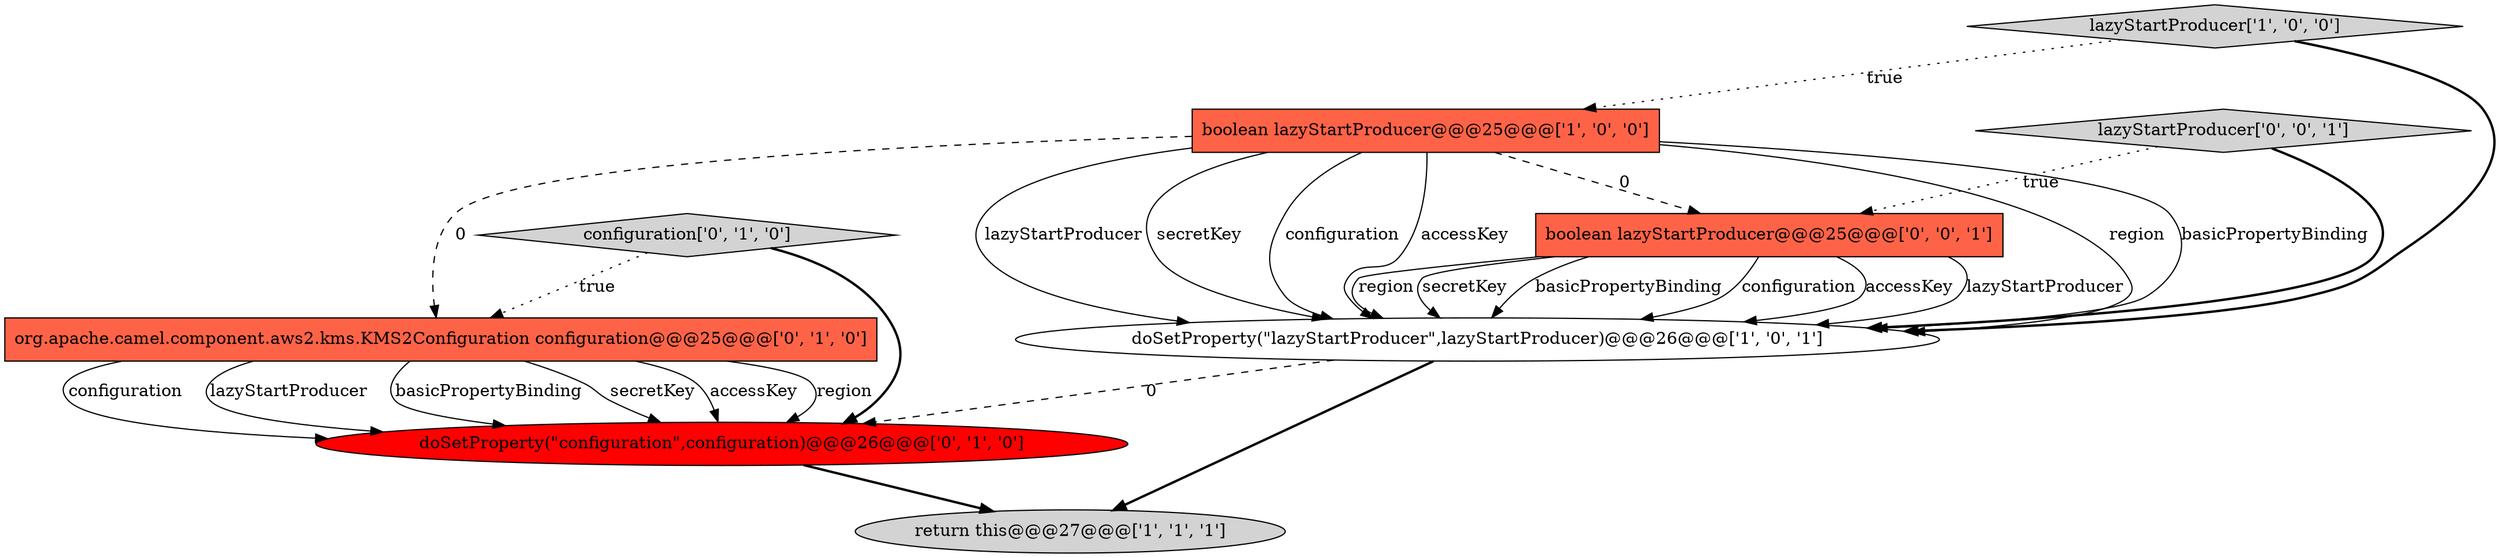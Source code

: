 digraph {
5 [style = filled, label = "doSetProperty(\"configuration\",configuration)@@@26@@@['0', '1', '0']", fillcolor = red, shape = ellipse image = "AAA1AAABBB2BBB"];
4 [style = filled, label = "configuration['0', '1', '0']", fillcolor = lightgray, shape = diamond image = "AAA0AAABBB2BBB"];
7 [style = filled, label = "lazyStartProducer['0', '0', '1']", fillcolor = lightgray, shape = diamond image = "AAA0AAABBB3BBB"];
8 [style = filled, label = "boolean lazyStartProducer@@@25@@@['0', '0', '1']", fillcolor = tomato, shape = box image = "AAA0AAABBB3BBB"];
3 [style = filled, label = "boolean lazyStartProducer@@@25@@@['1', '0', '0']", fillcolor = tomato, shape = box image = "AAA1AAABBB1BBB"];
1 [style = filled, label = "doSetProperty(\"lazyStartProducer\",lazyStartProducer)@@@26@@@['1', '0', '1']", fillcolor = white, shape = ellipse image = "AAA0AAABBB1BBB"];
0 [style = filled, label = "return this@@@27@@@['1', '1', '1']", fillcolor = lightgray, shape = ellipse image = "AAA0AAABBB1BBB"];
2 [style = filled, label = "lazyStartProducer['1', '0', '0']", fillcolor = lightgray, shape = diamond image = "AAA0AAABBB1BBB"];
6 [style = filled, label = "org.apache.camel.component.aws2.kms.KMS2Configuration configuration@@@25@@@['0', '1', '0']", fillcolor = tomato, shape = box image = "AAA1AAABBB2BBB"];
2->3 [style = dotted, label="true"];
4->6 [style = dotted, label="true"];
6->5 [style = solid, label="region"];
3->6 [style = dashed, label="0"];
7->1 [style = bold, label=""];
3->1 [style = solid, label="secretKey"];
1->5 [style = dashed, label="0"];
6->5 [style = solid, label="configuration"];
2->1 [style = bold, label=""];
8->1 [style = solid, label="secretKey"];
3->1 [style = solid, label="configuration"];
8->1 [style = solid, label="basicPropertyBinding"];
8->1 [style = solid, label="configuration"];
1->0 [style = bold, label=""];
8->1 [style = solid, label="accessKey"];
6->5 [style = solid, label="lazyStartProducer"];
3->1 [style = solid, label="accessKey"];
6->5 [style = solid, label="basicPropertyBinding"];
3->1 [style = solid, label="region"];
5->0 [style = bold, label=""];
3->1 [style = solid, label="basicPropertyBinding"];
8->1 [style = solid, label="lazyStartProducer"];
3->8 [style = dashed, label="0"];
6->5 [style = solid, label="secretKey"];
7->8 [style = dotted, label="true"];
3->1 [style = solid, label="lazyStartProducer"];
6->5 [style = solid, label="accessKey"];
4->5 [style = bold, label=""];
8->1 [style = solid, label="region"];
}
